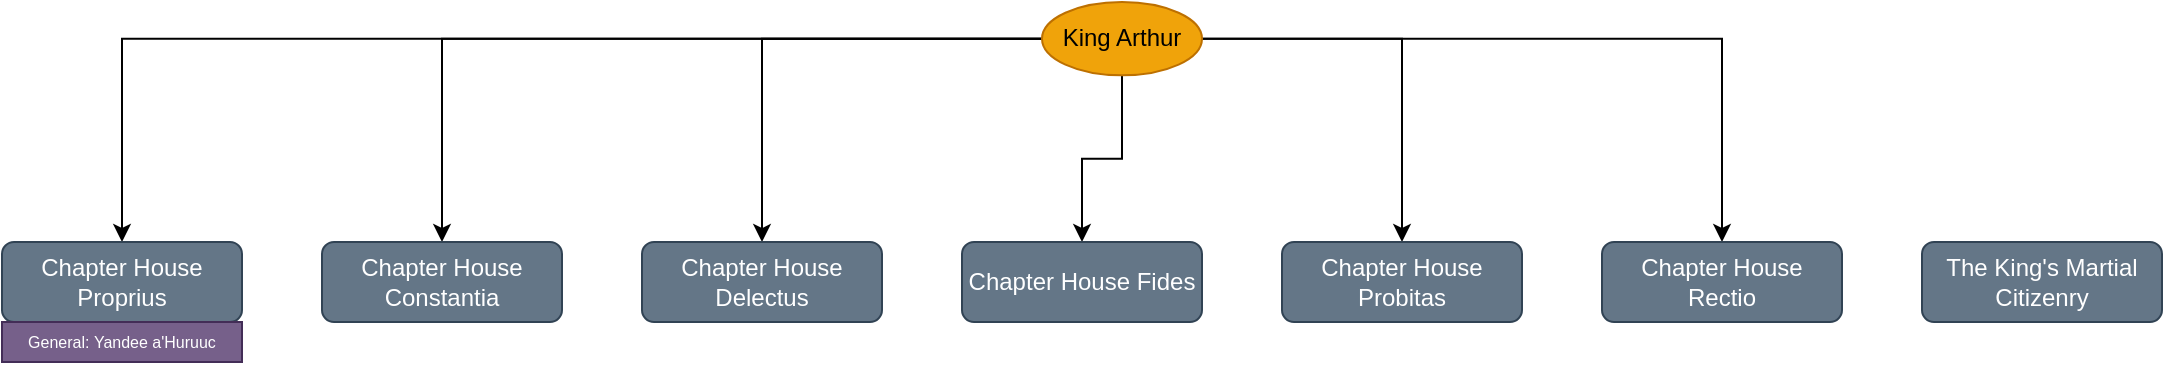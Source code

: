 <mxfile version="24.2.5" type="device">
  <diagram name="Page-1" id="vaaE-TzV1ldjhuw6Nl8k">
    <mxGraphModel dx="583" dy="398" grid="1" gridSize="10" guides="1" tooltips="1" connect="1" arrows="1" fold="1" page="1" pageScale="1" pageWidth="1100" pageHeight="850" math="0" shadow="0">
      <root>
        <mxCell id="0" />
        <mxCell id="1" parent="0" />
        <mxCell id="9_GGDiPJYG0LoLFztz67-10" style="edgeStyle=orthogonalEdgeStyle;rounded=0;orthogonalLoop=1;jettySize=auto;html=1;entryX=0.5;entryY=0;entryDx=0;entryDy=0;" edge="1" parent="1" source="9_GGDiPJYG0LoLFztz67-1" target="9_GGDiPJYG0LoLFztz67-8">
          <mxGeometry relative="1" as="geometry" />
        </mxCell>
        <mxCell id="9_GGDiPJYG0LoLFztz67-11" style="edgeStyle=orthogonalEdgeStyle;rounded=0;orthogonalLoop=1;jettySize=auto;html=1;entryX=0.5;entryY=0;entryDx=0;entryDy=0;" edge="1" parent="1" source="9_GGDiPJYG0LoLFztz67-1" target="9_GGDiPJYG0LoLFztz67-6">
          <mxGeometry relative="1" as="geometry" />
        </mxCell>
        <mxCell id="9_GGDiPJYG0LoLFztz67-12" style="edgeStyle=orthogonalEdgeStyle;rounded=0;orthogonalLoop=1;jettySize=auto;html=1;entryX=0.5;entryY=0;entryDx=0;entryDy=0;" edge="1" parent="1" source="9_GGDiPJYG0LoLFztz67-1" target="9_GGDiPJYG0LoLFztz67-5">
          <mxGeometry relative="1" as="geometry" />
        </mxCell>
        <mxCell id="9_GGDiPJYG0LoLFztz67-13" style="edgeStyle=orthogonalEdgeStyle;rounded=0;orthogonalLoop=1;jettySize=auto;html=1;entryX=0.5;entryY=0;entryDx=0;entryDy=0;" edge="1" parent="1" source="9_GGDiPJYG0LoLFztz67-1" target="9_GGDiPJYG0LoLFztz67-3">
          <mxGeometry relative="1" as="geometry" />
        </mxCell>
        <mxCell id="9_GGDiPJYG0LoLFztz67-14" style="edgeStyle=orthogonalEdgeStyle;rounded=0;orthogonalLoop=1;jettySize=auto;html=1;entryX=0.5;entryY=0;entryDx=0;entryDy=0;" edge="1" parent="1" source="9_GGDiPJYG0LoLFztz67-1" target="9_GGDiPJYG0LoLFztz67-4">
          <mxGeometry relative="1" as="geometry" />
        </mxCell>
        <mxCell id="9_GGDiPJYG0LoLFztz67-15" style="edgeStyle=orthogonalEdgeStyle;rounded=0;orthogonalLoop=1;jettySize=auto;html=1;entryX=0.5;entryY=0;entryDx=0;entryDy=0;" edge="1" parent="1" source="9_GGDiPJYG0LoLFztz67-1" target="9_GGDiPJYG0LoLFztz67-7">
          <mxGeometry relative="1" as="geometry" />
        </mxCell>
        <mxCell id="9_GGDiPJYG0LoLFztz67-1" value="King Arthur" style="ellipse;whiteSpace=wrap;html=1;fontSize=12;fillColor=#f0a30a;fontColor=#000000;strokeColor=#BD7000;" vertex="1" parent="1">
          <mxGeometry x="520" width="80" height="36.67" as="geometry" />
        </mxCell>
        <mxCell id="9_GGDiPJYG0LoLFztz67-3" value="Chapter House Fides" style="rounded=1;whiteSpace=wrap;html=1;fillColor=#647687;fontColor=#ffffff;strokeColor=#314354;" vertex="1" parent="1">
          <mxGeometry x="480" y="120" width="120" height="40" as="geometry" />
        </mxCell>
        <mxCell id="9_GGDiPJYG0LoLFztz67-4" value="Chapter House Probitas" style="rounded=1;whiteSpace=wrap;html=1;fillColor=#647687;fontColor=#ffffff;strokeColor=#314354;" vertex="1" parent="1">
          <mxGeometry x="640" y="120" width="120" height="40" as="geometry" />
        </mxCell>
        <mxCell id="9_GGDiPJYG0LoLFztz67-5" value="Chapter House Delectus" style="rounded=1;whiteSpace=wrap;html=1;fillColor=#647687;fontColor=#ffffff;strokeColor=#314354;" vertex="1" parent="1">
          <mxGeometry x="320" y="120" width="120" height="40" as="geometry" />
        </mxCell>
        <mxCell id="9_GGDiPJYG0LoLFztz67-6" value="Chapter House Constantia" style="rounded=1;whiteSpace=wrap;html=1;fillColor=#647687;fontColor=#ffffff;strokeColor=#314354;" vertex="1" parent="1">
          <mxGeometry x="160" y="120" width="120" height="40" as="geometry" />
        </mxCell>
        <mxCell id="9_GGDiPJYG0LoLFztz67-7" value="Chapter House Rectio" style="rounded=1;whiteSpace=wrap;html=1;fillColor=#647687;fontColor=#ffffff;strokeColor=#314354;" vertex="1" parent="1">
          <mxGeometry x="800" y="120" width="120" height="40" as="geometry" />
        </mxCell>
        <mxCell id="9_GGDiPJYG0LoLFztz67-8" value="Chapter House Proprius" style="rounded=1;whiteSpace=wrap;html=1;fillColor=#647687;fontColor=#ffffff;strokeColor=#314354;" vertex="1" parent="1">
          <mxGeometry y="120" width="120" height="40" as="geometry" />
        </mxCell>
        <mxCell id="9_GGDiPJYG0LoLFztz67-9" value="The King&#39;s Martial Citizenry" style="rounded=1;whiteSpace=wrap;html=1;fillColor=#647687;fontColor=#ffffff;strokeColor=#314354;" vertex="1" parent="1">
          <mxGeometry x="960" y="120" width="120" height="40" as="geometry" />
        </mxCell>
        <mxCell id="9_GGDiPJYG0LoLFztz67-17" value="General:&amp;nbsp;&lt;span style=&quot;background-color: initial;&quot;&gt;Yandee a&#39;Huruuc&lt;/span&gt;" style="rounded=0;whiteSpace=wrap;html=1;fillColor=#76608a;fontColor=#ffffff;strokeColor=#432D57;fontSize=8;" vertex="1" parent="1">
          <mxGeometry y="160" width="120" height="20" as="geometry" />
        </mxCell>
      </root>
    </mxGraphModel>
  </diagram>
</mxfile>

